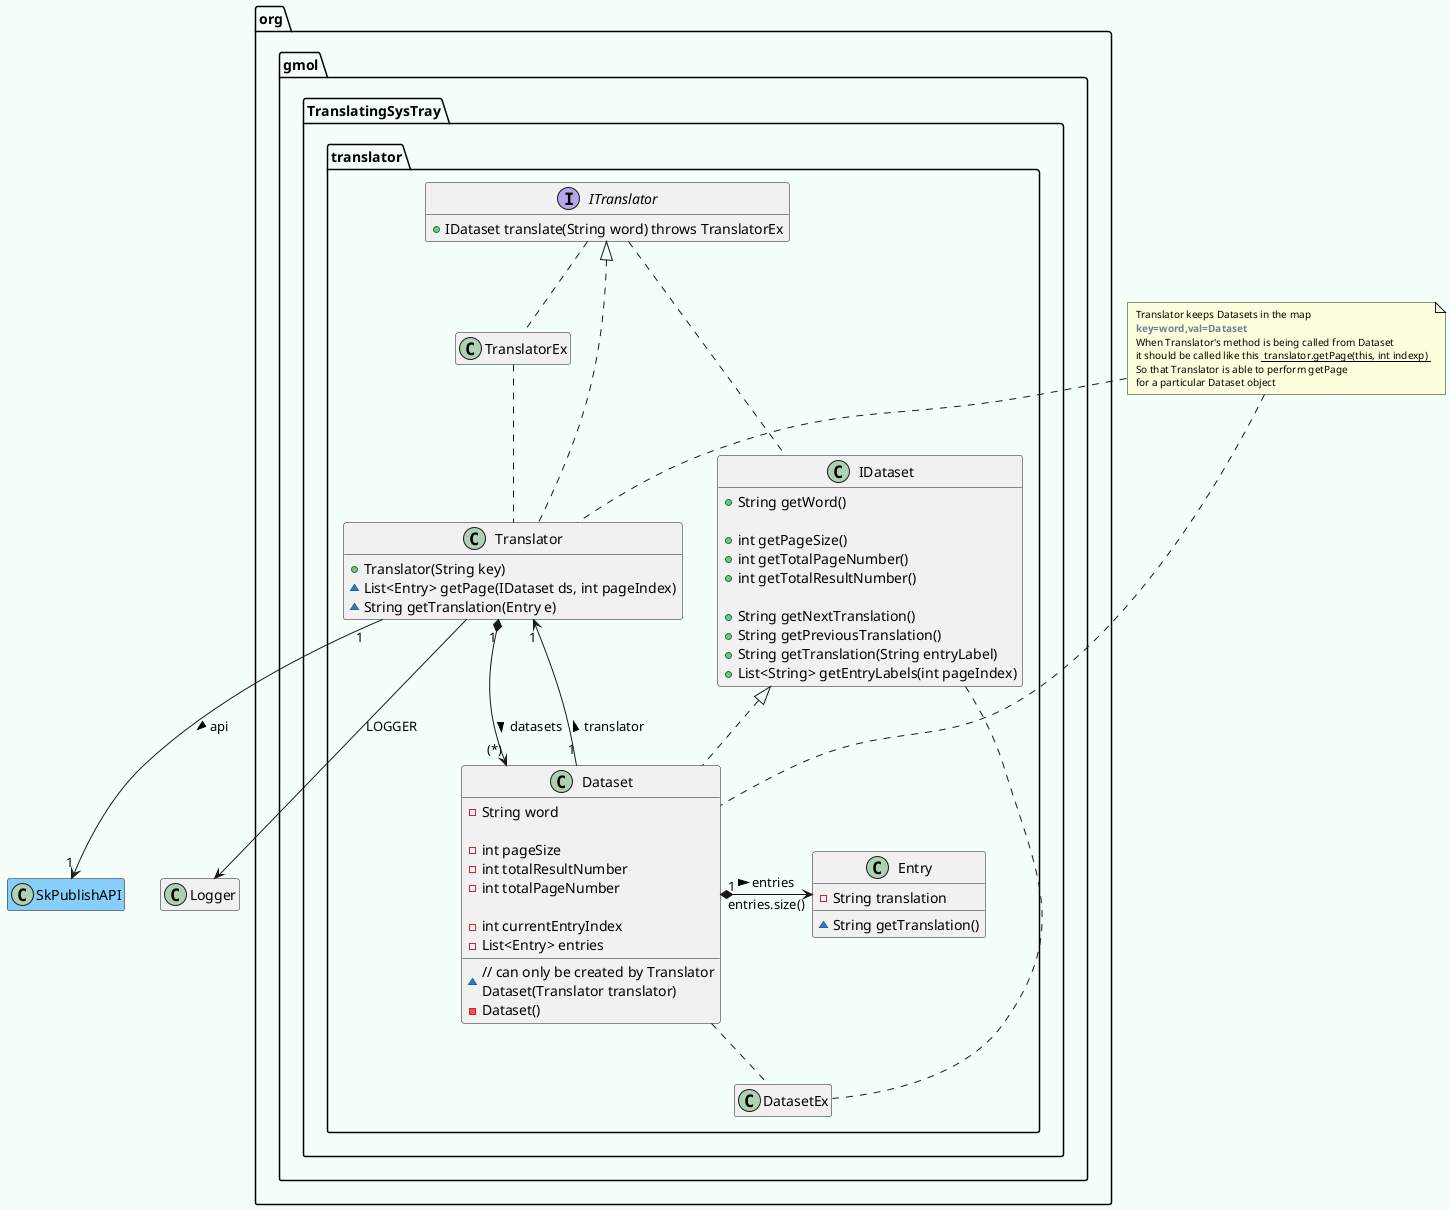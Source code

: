 @startuml
skinparam monochrome false
skinparam backgroundColor MintCream

hide empty members

note as N1
<size:10> Translator keeps Datasets in the map
<size:10> <b><color:SlateGray >key=word,val=Dataset </color>
<size:10> When Translator's method is being called from Dataset
<size:10> it should be called like this <u> translator.getPage(this, int indexp) </u>
<size:10> So that Translator is able to perform getPage
<size:10> for a particular Dataset object </size>
end note

package org.gmol.TranslatingSysTray.translator {
    
    interface ITranslator {
        +IDataset translate(String word) throws TranslatorEx
    }
    class Translator implements ITranslator {
    
        + Translator(String key)     
        ~ List<Entry> getPage(IDataset ds, int pageIndex)
        ~ String getTranslation(Entry e)
    }
    class DatasetEx {
    }
    class IDataset {
	    + String getWord()
	    
		+ int getPageSize()
   		+ int getTotalPageNumber()
   		+ int getTotalResultNumber()

   		+ String getNextTranslation()
        + String getPreviousTranslation()
        + String getTranslation(String entryLabel)
        + List<String> getEntryLabels(int pageIndex)
    }
    class Dataset implements IDataset{
        - String word

        - int pageSize
        - int totalResultNumber
        - int totalPageNumber
        
        - int currentEntryIndex
        - List<Entry> entries
        ~ // can only be created by Translator\nDataset(Translator translator)
        - Dataset()
    }
    class Entry {
        - String translation
        ~ String getTranslation()
    }
    class TranslatorEx {
    }
}
class SkPublishAPI #LightSkyBlue {
}

ITranslator .. IDataset
'ITranslator . TranslatorEx
TranslatorEx .up. ITranslator
Translator "1" *--> "(*)" Dataset : datasets >
N1 .. Dataset
N1 .. Translator
'Dataset .. N1
'Translator .. N1
Translator "1" <-- "1" Dataset : translator <
Translator "1" --> "1" SkPublishAPI : api >
Translator .up. TranslatorEx
Translator --> Logger : LOGGER 
Dataset "1" *-right-> "entries.size()" Entry : entries >
Dataset .. DatasetEx
IDataset .. DatasetEx


@enduml
